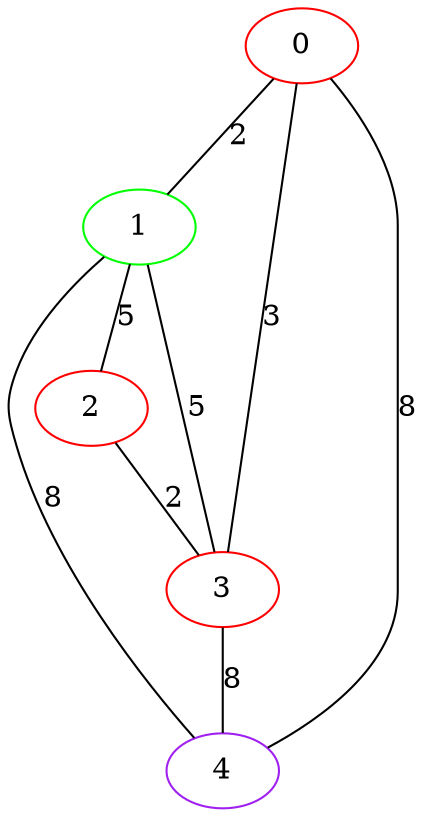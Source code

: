 graph "" {
0 [color=red, weight=1];
1 [color=green, weight=2];
2 [color=red, weight=1];
3 [color=red, weight=1];
4 [color=purple, weight=4];
0 -- 1  [key=0, label=2];
0 -- 3  [key=0, label=3];
0 -- 4  [key=0, label=8];
1 -- 2  [key=0, label=5];
1 -- 3  [key=0, label=5];
1 -- 4  [key=0, label=8];
2 -- 3  [key=0, label=2];
3 -- 4  [key=0, label=8];
}
